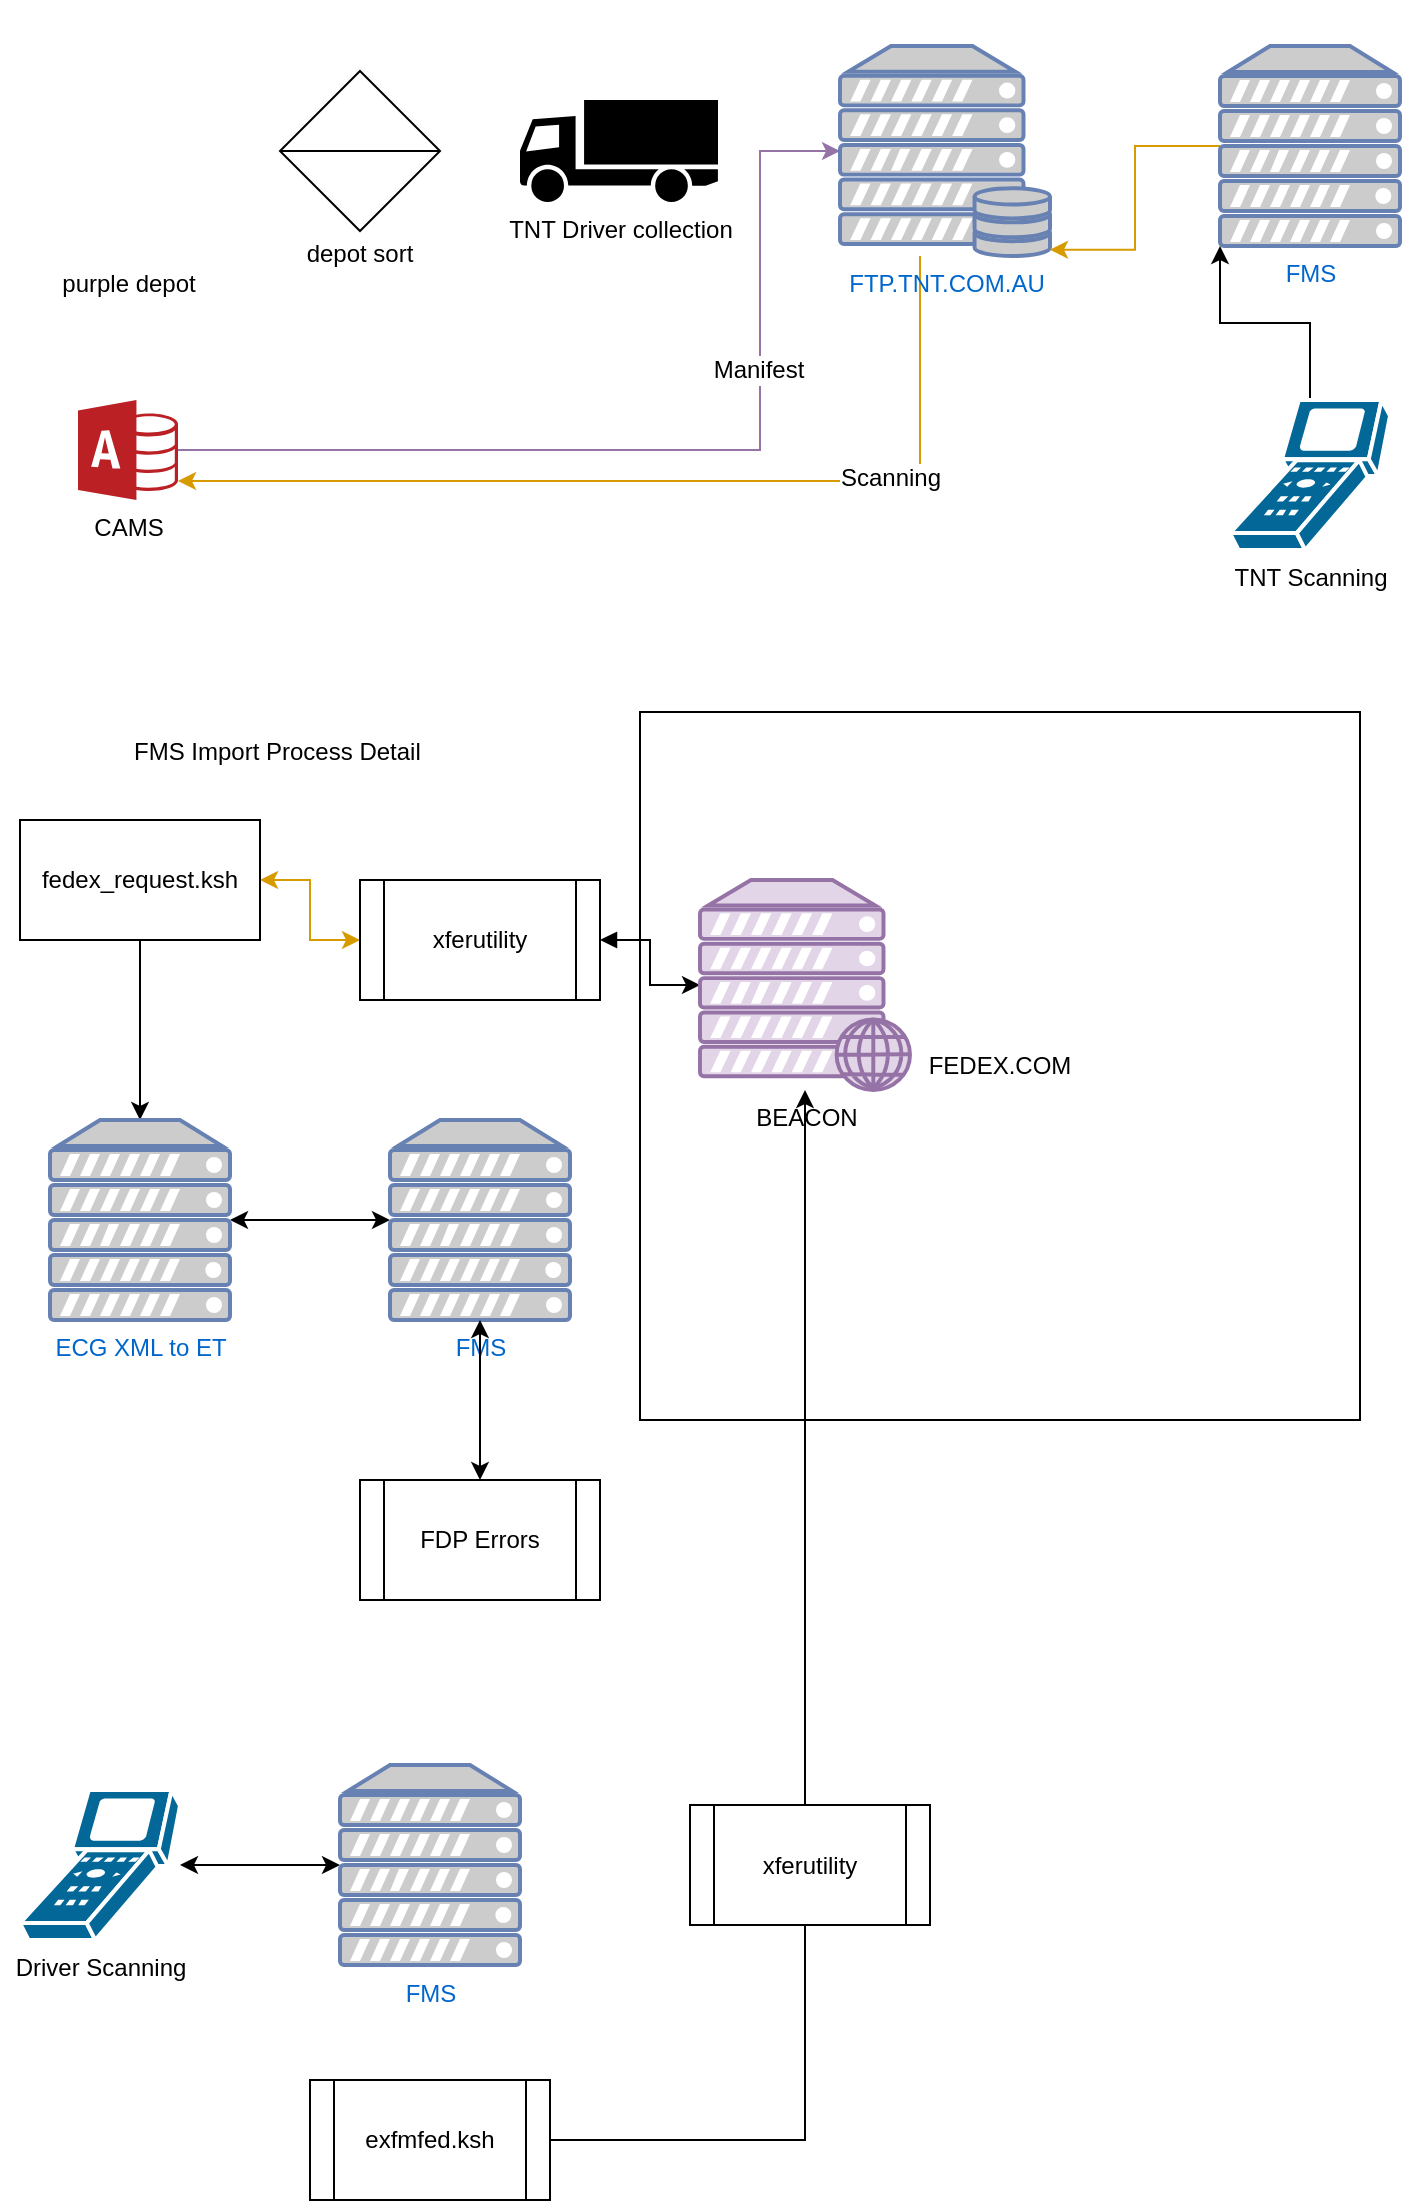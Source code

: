 <mxfile version="10.4.1" type="github"><diagram id="HgbiJ7K87XlA_j_Ie7GX" name="Page-1"><mxGraphModel dx="758" dy="498" grid="1" gridSize="10" guides="1" tooltips="1" connect="1" arrows="1" fold="1" page="1" pageScale="1" pageWidth="850" pageHeight="1900" math="0" shadow="0"><root><mxCell id="0"/><mxCell id="1" parent="0"/><mxCell id="H7VHmnRYawLbzbR0k3xi-32" value="&lt;p style=&quot;line-height: 80%&quot;&gt;FEDEX.COM&lt;/p&gt;" style="rounded=0;whiteSpace=wrap;html=1;" vertex="1" parent="1"><mxGeometry x="340" y="376" width="360" height="354" as="geometry"/></mxCell><mxCell id="H7VHmnRYawLbzbR0k3xi-5" value="purple depot" style="shape=image;html=1;verticalAlign=top;verticalLabelPosition=bottom;labelBackgroundColor=#ffffff;imageAspect=0;aspect=fixed;image=https://cdn1.iconfinder.com/data/icons/2-building-line-filled/614/Warehouse-128.png" vertex="1" parent="1"><mxGeometry x="20" y="20" width="128" height="128" as="geometry"/></mxCell><mxCell id="H7VHmnRYawLbzbR0k3xi-6" value="TNT Driver collection&lt;br&gt;" style="shape=mxgraph.signs.transportation.truck_1;html=1;fillColor=#000000;strokeColor=none;verticalLabelPosition=bottom;verticalAlign=top;align=center;" vertex="1" parent="1"><mxGeometry x="280" y="70" width="99" height="51" as="geometry"/></mxCell><mxCell id="H7VHmnRYawLbzbR0k3xi-7" value="&lt;br&gt;&lt;br&gt;&lt;br&gt;&lt;br&gt;&lt;br&gt;&lt;br&gt;&lt;br&gt;depot sort&lt;br&gt;" style="shape=sortShape;perimeter=rhombusPerimeter;whiteSpace=wrap;html=1;" vertex="1" parent="1"><mxGeometry x="160" y="55.5" width="80" height="80" as="geometry"/></mxCell><mxCell id="H7VHmnRYawLbzbR0k3xi-9" style="edgeStyle=orthogonalEdgeStyle;rounded=0;orthogonalLoop=1;jettySize=auto;html=1;entryX=0;entryY=0.5;entryDx=0;entryDy=0;entryPerimeter=0;fillColor=#e1d5e7;strokeColor=#9673a6;" edge="1" parent="1" source="H7VHmnRYawLbzbR0k3xi-8" target="H7VHmnRYawLbzbR0k3xi-10"><mxGeometry relative="1" as="geometry"><mxPoint x="460" y="245" as="targetPoint"/><Array as="points"><mxPoint x="400" y="245"/><mxPoint x="400" y="96"/></Array></mxGeometry></mxCell><mxCell id="H7VHmnRYawLbzbR0k3xi-20" value="Manifest" style="text;html=1;resizable=0;points=[];align=center;verticalAlign=middle;labelBackgroundColor=#ffffff;" vertex="1" connectable="0" parent="H7VHmnRYawLbzbR0k3xi-9"><mxGeometry x="0.208" y="40" relative="1" as="geometry"><mxPoint as="offset"/></mxGeometry></mxCell><mxCell id="H7VHmnRYawLbzbR0k3xi-8" value="CAMS&lt;br&gt;" style="shadow=0;dashed=0;strokeColor=none;html=1;labelPosition=center;verticalLabelPosition=bottom;verticalAlign=top;align=center;shape=mxgraph.mscae.other.access;fillColor=#BA2024;" vertex="1" parent="1"><mxGeometry x="59" y="220" width="50" height="50" as="geometry"/></mxCell><mxCell id="H7VHmnRYawLbzbR0k3xi-19" style="edgeStyle=orthogonalEdgeStyle;rounded=0;orthogonalLoop=1;jettySize=auto;html=1;entryX=1;entryY=0.81;entryDx=0;entryDy=0;entryPerimeter=0;fillColor=#ffe6cc;strokeColor=#d79b00;" edge="1" parent="1" source="H7VHmnRYawLbzbR0k3xi-10" target="H7VHmnRYawLbzbR0k3xi-8"><mxGeometry relative="1" as="geometry"><Array as="points"><mxPoint x="480" y="261"/></Array></mxGeometry></mxCell><mxCell id="H7VHmnRYawLbzbR0k3xi-21" value="Scanning" style="text;html=1;resizable=0;points=[];align=center;verticalAlign=middle;labelBackgroundColor=#ffffff;" vertex="1" connectable="0" parent="H7VHmnRYawLbzbR0k3xi-19"><mxGeometry x="-0.541" y="-15" relative="1" as="geometry"><mxPoint as="offset"/></mxGeometry></mxCell><mxCell id="H7VHmnRYawLbzbR0k3xi-10" value="FTP.TNT.COM.AU" style="fontColor=#0066CC;verticalAlign=top;verticalLabelPosition=bottom;labelPosition=center;align=center;html=1;outlineConnect=0;fillColor=#CCCCCC;strokeColor=#6881B3;gradientColor=none;gradientDirection=north;strokeWidth=2;shape=mxgraph.networks.server_storage;" vertex="1" parent="1"><mxGeometry x="440" y="43" width="105" height="105" as="geometry"/></mxCell><mxCell id="H7VHmnRYawLbzbR0k3xi-18" style="edgeStyle=orthogonalEdgeStyle;rounded=0;orthogonalLoop=1;jettySize=auto;html=1;entryX=1;entryY=0.97;entryDx=0;entryDy=0;entryPerimeter=0;fillColor=#ffe6cc;strokeColor=#d79b00;" edge="1" parent="1" source="H7VHmnRYawLbzbR0k3xi-11" target="H7VHmnRYawLbzbR0k3xi-10"><mxGeometry relative="1" as="geometry"/></mxCell><mxCell id="H7VHmnRYawLbzbR0k3xi-11" value="FMS&lt;br&gt;&lt;br&gt;" style="fontColor=#0066CC;verticalAlign=top;verticalLabelPosition=bottom;labelPosition=center;align=center;html=1;outlineConnect=0;fillColor=#CCCCCC;strokeColor=#6881B3;gradientColor=none;gradientDirection=north;strokeWidth=2;shape=mxgraph.networks.server;" vertex="1" parent="1"><mxGeometry x="630" y="43" width="90" height="100" as="geometry"/></mxCell><mxCell id="H7VHmnRYawLbzbR0k3xi-17" style="edgeStyle=orthogonalEdgeStyle;rounded=0;orthogonalLoop=1;jettySize=auto;html=1;entryX=0;entryY=1;entryDx=0;entryDy=0;entryPerimeter=0;" edge="1" parent="1" source="H7VHmnRYawLbzbR0k3xi-14" target="H7VHmnRYawLbzbR0k3xi-11"><mxGeometry relative="1" as="geometry"/></mxCell><mxCell id="H7VHmnRYawLbzbR0k3xi-14" value="TNT Scanning" style="shape=mxgraph.cisco.computers_and_peripherals.scanner;html=1;dashed=0;fillColor=#036897;strokeColor=#ffffff;strokeWidth=2;verticalLabelPosition=bottom;verticalAlign=top" vertex="1" parent="1"><mxGeometry x="635" y="220" width="80" height="75" as="geometry"/></mxCell><mxCell id="H7VHmnRYawLbzbR0k3xi-22" value="FMS Import Process Detail" style="text;html=1;resizable=0;points=[];autosize=1;align=left;verticalAlign=top;spacingTop=-4;" vertex="1" parent="1"><mxGeometry x="85" y="386" width="160" height="20" as="geometry"/></mxCell><mxCell id="H7VHmnRYawLbzbR0k3xi-25" style="edgeStyle=orthogonalEdgeStyle;rounded=0;orthogonalLoop=1;jettySize=auto;html=1;fillColor=#ffe6cc;strokeColor=#d79b00;startArrow=classic;startFill=1;" edge="1" parent="1" source="H7VHmnRYawLbzbR0k3xi-23" target="H7VHmnRYawLbzbR0k3xi-24"><mxGeometry relative="1" as="geometry"/></mxCell><mxCell id="H7VHmnRYawLbzbR0k3xi-30" style="edgeStyle=orthogonalEdgeStyle;rounded=0;orthogonalLoop=1;jettySize=auto;html=1;entryX=0.5;entryY=0;entryDx=0;entryDy=0;entryPerimeter=0;startArrow=none;startFill=0;" edge="1" parent="1" source="H7VHmnRYawLbzbR0k3xi-23" target="H7VHmnRYawLbzbR0k3xi-29"><mxGeometry relative="1" as="geometry"/></mxCell><mxCell id="H7VHmnRYawLbzbR0k3xi-23" value="fedex_request.ksh" style="rounded=0;whiteSpace=wrap;html=1;" vertex="1" parent="1"><mxGeometry x="30" y="430" width="120" height="60" as="geometry"/></mxCell><mxCell id="H7VHmnRYawLbzbR0k3xi-27" style="edgeStyle=orthogonalEdgeStyle;rounded=0;orthogonalLoop=1;jettySize=auto;html=1;startArrow=block;startFill=1;" edge="1" parent="1" source="H7VHmnRYawLbzbR0k3xi-24" target="H7VHmnRYawLbzbR0k3xi-26"><mxGeometry relative="1" as="geometry"/></mxCell><mxCell id="H7VHmnRYawLbzbR0k3xi-24" value="xferutility" style="shape=process;whiteSpace=wrap;html=1;backgroundOutline=1;" vertex="1" parent="1"><mxGeometry x="200" y="460" width="120" height="60" as="geometry"/></mxCell><mxCell id="H7VHmnRYawLbzbR0k3xi-26" value="BEACON" style="verticalAlign=top;verticalLabelPosition=bottom;labelPosition=center;align=center;html=1;outlineConnect=0;fillColor=#e1d5e7;strokeColor=#9673a6;gradientDirection=north;strokeWidth=2;shape=mxgraph.networks.web_server;" vertex="1" parent="1"><mxGeometry x="370" y="460" width="105" height="105" as="geometry"/></mxCell><mxCell id="H7VHmnRYawLbzbR0k3xi-33" style="edgeStyle=orthogonalEdgeStyle;rounded=0;orthogonalLoop=1;jettySize=auto;html=1;startArrow=classic;startFill=1;" edge="1" parent="1" source="H7VHmnRYawLbzbR0k3xi-29" target="H7VHmnRYawLbzbR0k3xi-31"><mxGeometry relative="1" as="geometry"/></mxCell><mxCell id="H7VHmnRYawLbzbR0k3xi-29" value="ECG XML to ET" style="fontColor=#0066CC;verticalAlign=top;verticalLabelPosition=bottom;labelPosition=center;align=center;html=1;outlineConnect=0;fillColor=#CCCCCC;strokeColor=#6881B3;gradientColor=none;gradientDirection=north;strokeWidth=2;shape=mxgraph.networks.server;" vertex="1" parent="1"><mxGeometry x="45" y="580" width="90" height="100" as="geometry"/></mxCell><mxCell id="H7VHmnRYawLbzbR0k3xi-31" value="FMS" style="fontColor=#0066CC;verticalAlign=top;verticalLabelPosition=bottom;labelPosition=center;align=center;html=1;outlineConnect=0;fillColor=#CCCCCC;strokeColor=#6881B3;gradientColor=none;gradientDirection=north;strokeWidth=2;shape=mxgraph.networks.server;" vertex="1" parent="1"><mxGeometry x="215" y="580" width="90" height="100" as="geometry"/></mxCell><mxCell id="H7VHmnRYawLbzbR0k3xi-35" value="" style="edgeStyle=orthogonalEdgeStyle;rounded=0;orthogonalLoop=1;jettySize=auto;html=1;startArrow=classic;startFill=1;" edge="1" parent="1" source="H7VHmnRYawLbzbR0k3xi-34" target="H7VHmnRYawLbzbR0k3xi-31"><mxGeometry relative="1" as="geometry"/></mxCell><mxCell id="H7VHmnRYawLbzbR0k3xi-34" value="FDP Errors" style="shape=process;whiteSpace=wrap;html=1;backgroundOutline=1;" vertex="1" parent="1"><mxGeometry x="200" y="760" width="120" height="60" as="geometry"/></mxCell><mxCell id="H7VHmnRYawLbzbR0k3xi-38" value="" style="edgeStyle=orthogonalEdgeStyle;rounded=0;orthogonalLoop=1;jettySize=auto;html=1;startArrow=classic;startFill=1;" edge="1" parent="1" source="H7VHmnRYawLbzbR0k3xi-36"><mxGeometry relative="1" as="geometry"><mxPoint x="190" y="952.5" as="targetPoint"/></mxGeometry></mxCell><mxCell id="H7VHmnRYawLbzbR0k3xi-36" value="Driver Scanning" style="shape=mxgraph.cisco.computers_and_peripherals.scanner;html=1;dashed=0;fillColor=#036897;strokeColor=#ffffff;strokeWidth=2;verticalLabelPosition=bottom;verticalAlign=top" vertex="1" parent="1"><mxGeometry x="30" y="915" width="80" height="75" as="geometry"/></mxCell><mxCell id="H7VHmnRYawLbzbR0k3xi-39" value="FMS" style="fontColor=#0066CC;verticalAlign=top;verticalLabelPosition=bottom;labelPosition=center;align=center;html=1;outlineConnect=0;fillColor=#CCCCCC;strokeColor=#6881B3;gradientColor=none;gradientDirection=north;strokeWidth=2;shape=mxgraph.networks.server;" vertex="1" parent="1"><mxGeometry x="190" y="902.5" width="90" height="100" as="geometry"/></mxCell><mxCell id="H7VHmnRYawLbzbR0k3xi-41" style="edgeStyle=orthogonalEdgeStyle;rounded=0;orthogonalLoop=1;jettySize=auto;html=1;startArrow=none;startFill=0;" edge="1" parent="1" source="H7VHmnRYawLbzbR0k3xi-40" target="H7VHmnRYawLbzbR0k3xi-26"><mxGeometry relative="1" as="geometry"/></mxCell><mxCell id="H7VHmnRYawLbzbR0k3xi-40" value="exfmfed.ksh" style="shape=process;whiteSpace=wrap;html=1;backgroundOutline=1;" vertex="1" parent="1"><mxGeometry x="175" y="1060" width="120" height="60" as="geometry"/></mxCell><mxCell id="H7VHmnRYawLbzbR0k3xi-42" value="xferutility" style="shape=process;whiteSpace=wrap;html=1;backgroundOutline=1;" vertex="1" parent="1"><mxGeometry x="365" y="922.5" width="120" height="60" as="geometry"/></mxCell></root></mxGraphModel></diagram></mxfile>